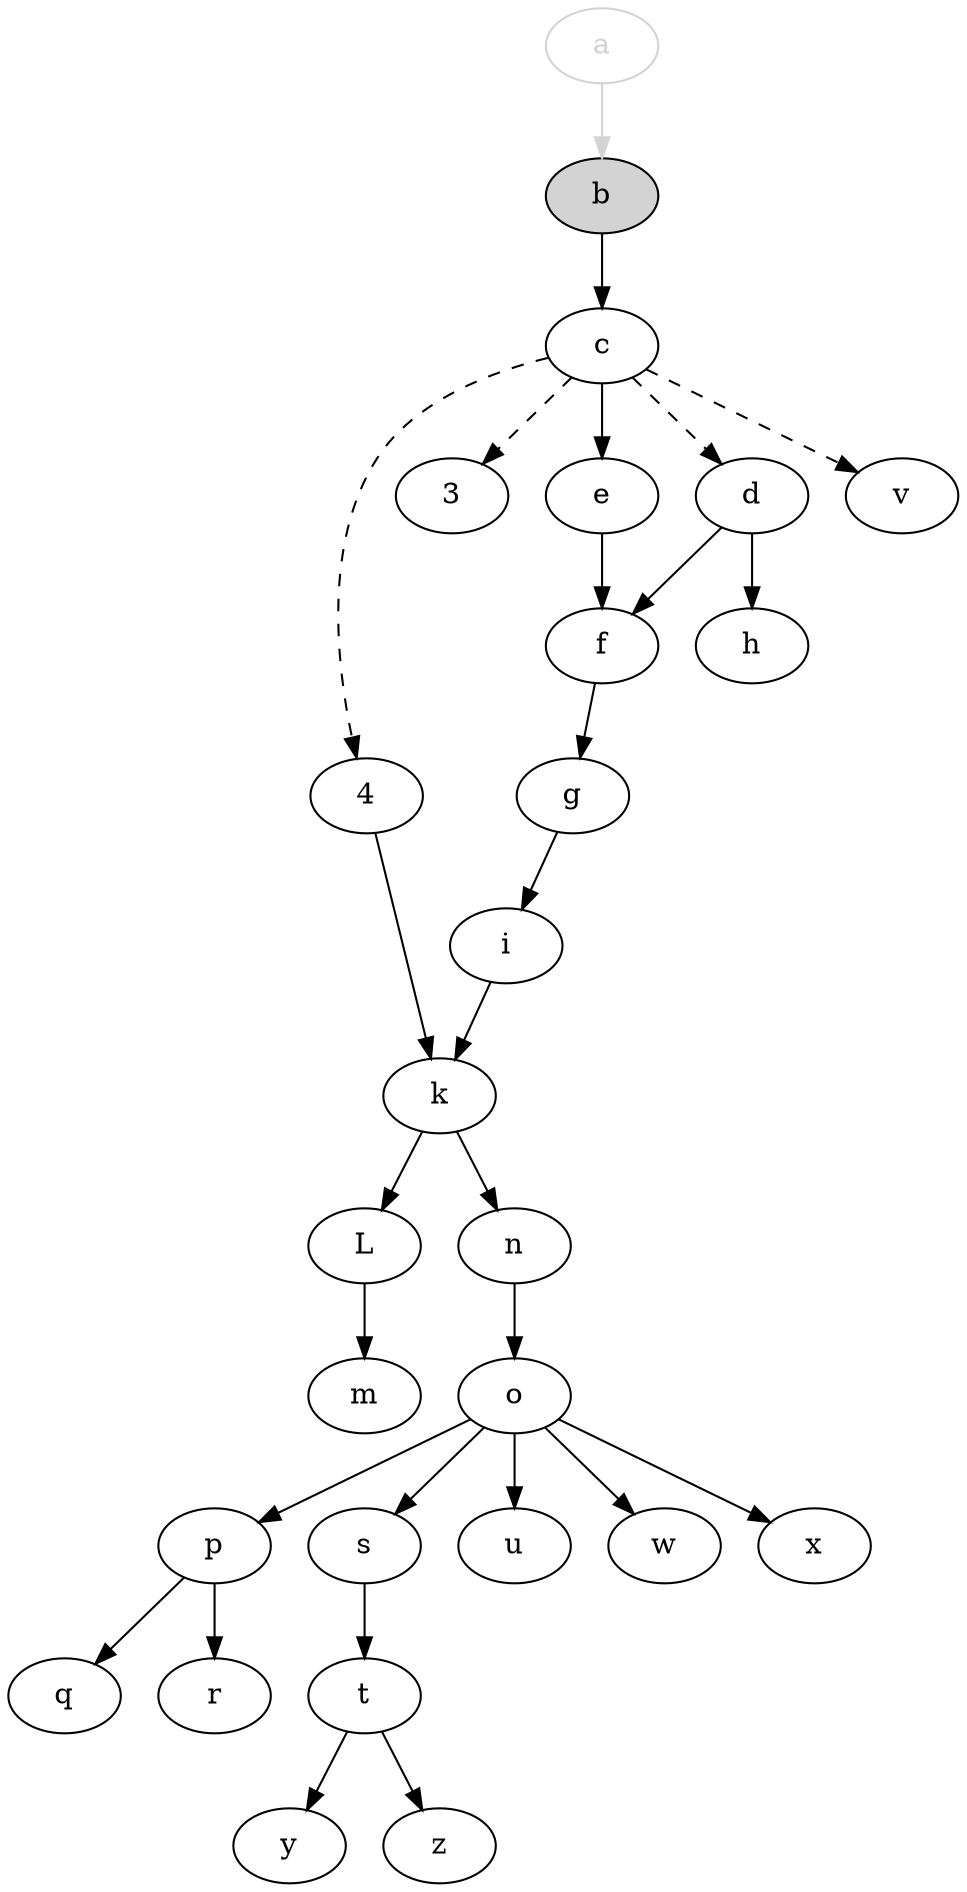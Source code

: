 digraph {
    4;
    3;
    a [color=lightgrey,fontcolor=lightgrey];
    b [style=filled,fillcolor=lightgrey];
    c;
    d;
    e;
    f;
    g;
    h;
    i;
    k;
    L;
    m;
    n;
    o;
    p;
    q;
    r;
    s;
    t;
    u;
    v;
    w;
    x;
    y;
    z;

    4 -> k;
    c -> 4 [style=dashed];
    c -> 3 [style=dashed];
    c -> d [style=dashed];
    c -> v [style=dashed];
    a -> b [color=lightgrey];
    b -> c;
    c -> e;
    d -> f;
    e -> f;
    f -> g;
    d -> h;
    g -> i;
    i -> k;
    k -> L;
    L -> m;
    k -> n;
    n -> o;
    o -> p;
    p -> q;
    p -> r;
    o -> s;
    s -> t;
    o -> u;
    o -> w;
    o -> x;
    t -> y;
    t -> z;
}
